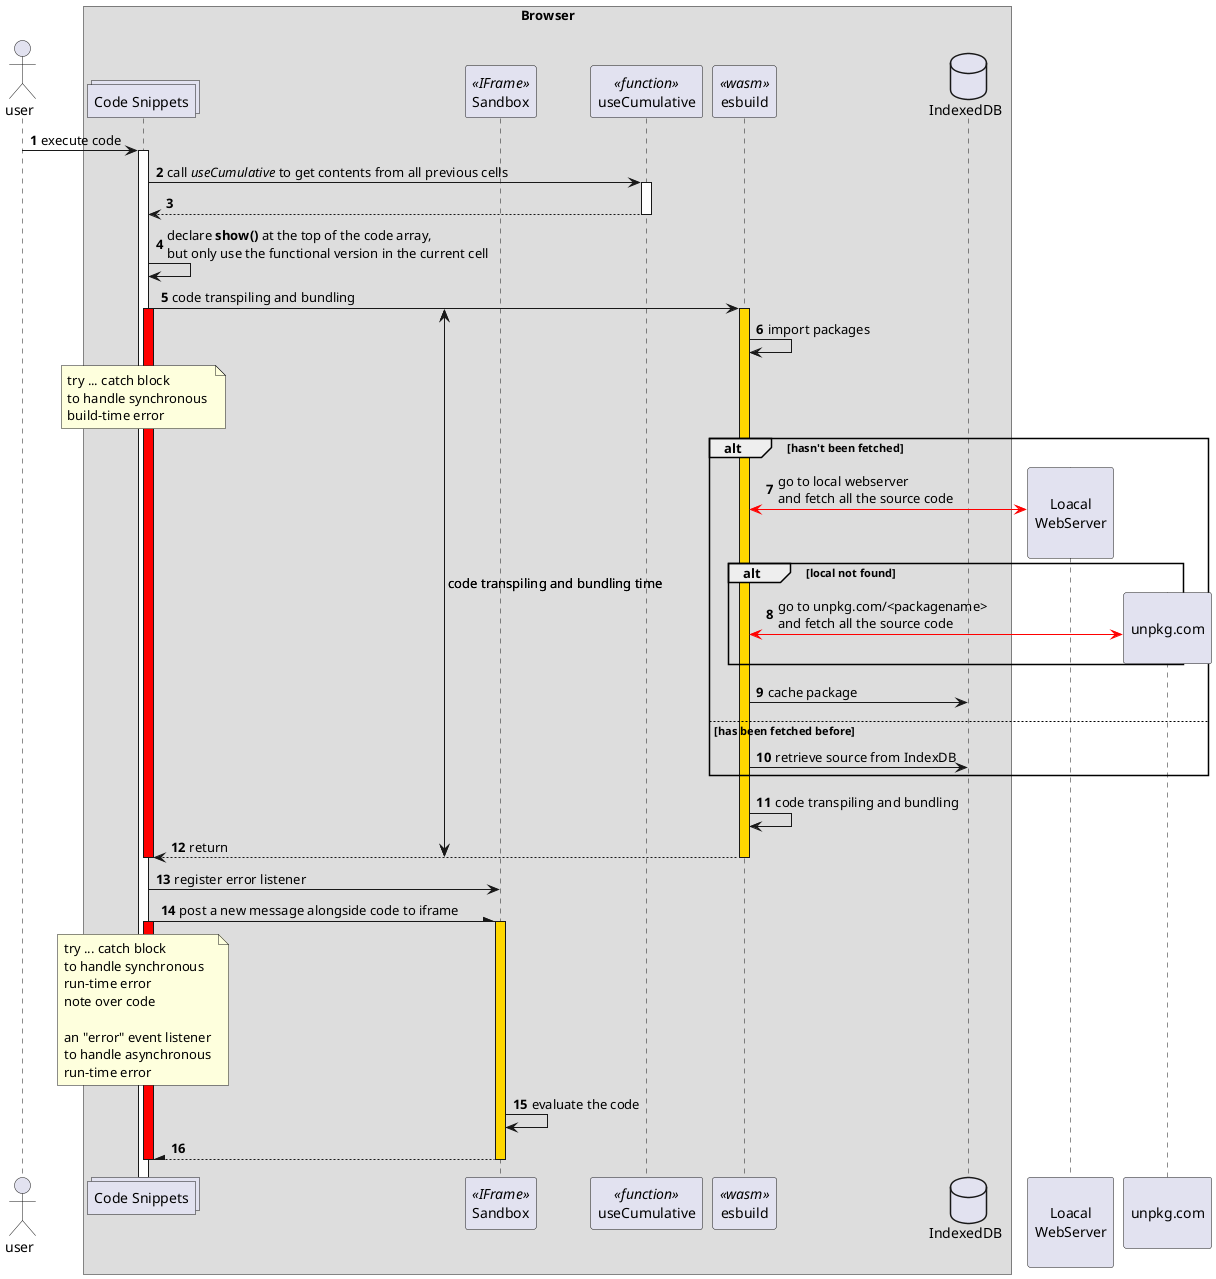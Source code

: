 @startuml code-process

!pragma teoz true

autonumber
actor user

box Browser
collections "Code Snippets" as code
participant Sandbox  as sandbox <<IFrame>>
participant useCumulative as useCumulative <<function>>
participant esbuild as esbuild <<wasm>>
database IndexedDB
end box
participant "\nLoacal\nWebServer\n" as server
participant "\nunpkg.com\n" as unpkg

user -> code : execute code
activate code

code -> useCumulative : call <i>useCumulative</i> to get contents from all previous cells
activate useCumulative
return

code -> code : declare <b>show()</b> at the top of the code array,\nbut only use the functional version in the current cell


{start} code -> esbuild : code transpiling and bundling
activate code #red
activate esbuild #gold

esbuild -> esbuild : import packages


note over code
try ... catch block
to handle synchronous 
build-time error
end note

alt hasn't been fetched

    esbuild <[#red]-> server ** : go to local webserver\nand fetch all the source code
    alt local not found
        esbuild <[#red]-> unpkg ** : go to unpkg.com/<packagename>\nand fetch all the source code 
    end
    esbuild -> IndexedDB : cache package 

else has been fetched before

    esbuild -> IndexedDB : retrieve source from IndexDB

end

esbuild -> esbuild : code transpiling and bundling

{end} esbuild --> code : return 
deactivate esbuild
{start} <-> {end} : code transpiling and bundling time
deactivate code

'preview component sees update, post a new message alongside code to iframe
code -> sandbox : register error listener
code -\ sandbox : post a new message alongside code to iframe

activate code #red
activate sandbox #gold

note over code
try ... catch block
to handle synchronous 
run-time error
note over code

an "error" event listener 
to handle asynchronous 
run-time error
end note

sandbox -> sandbox : evaluate the code
return 
deactivate code

@enduml